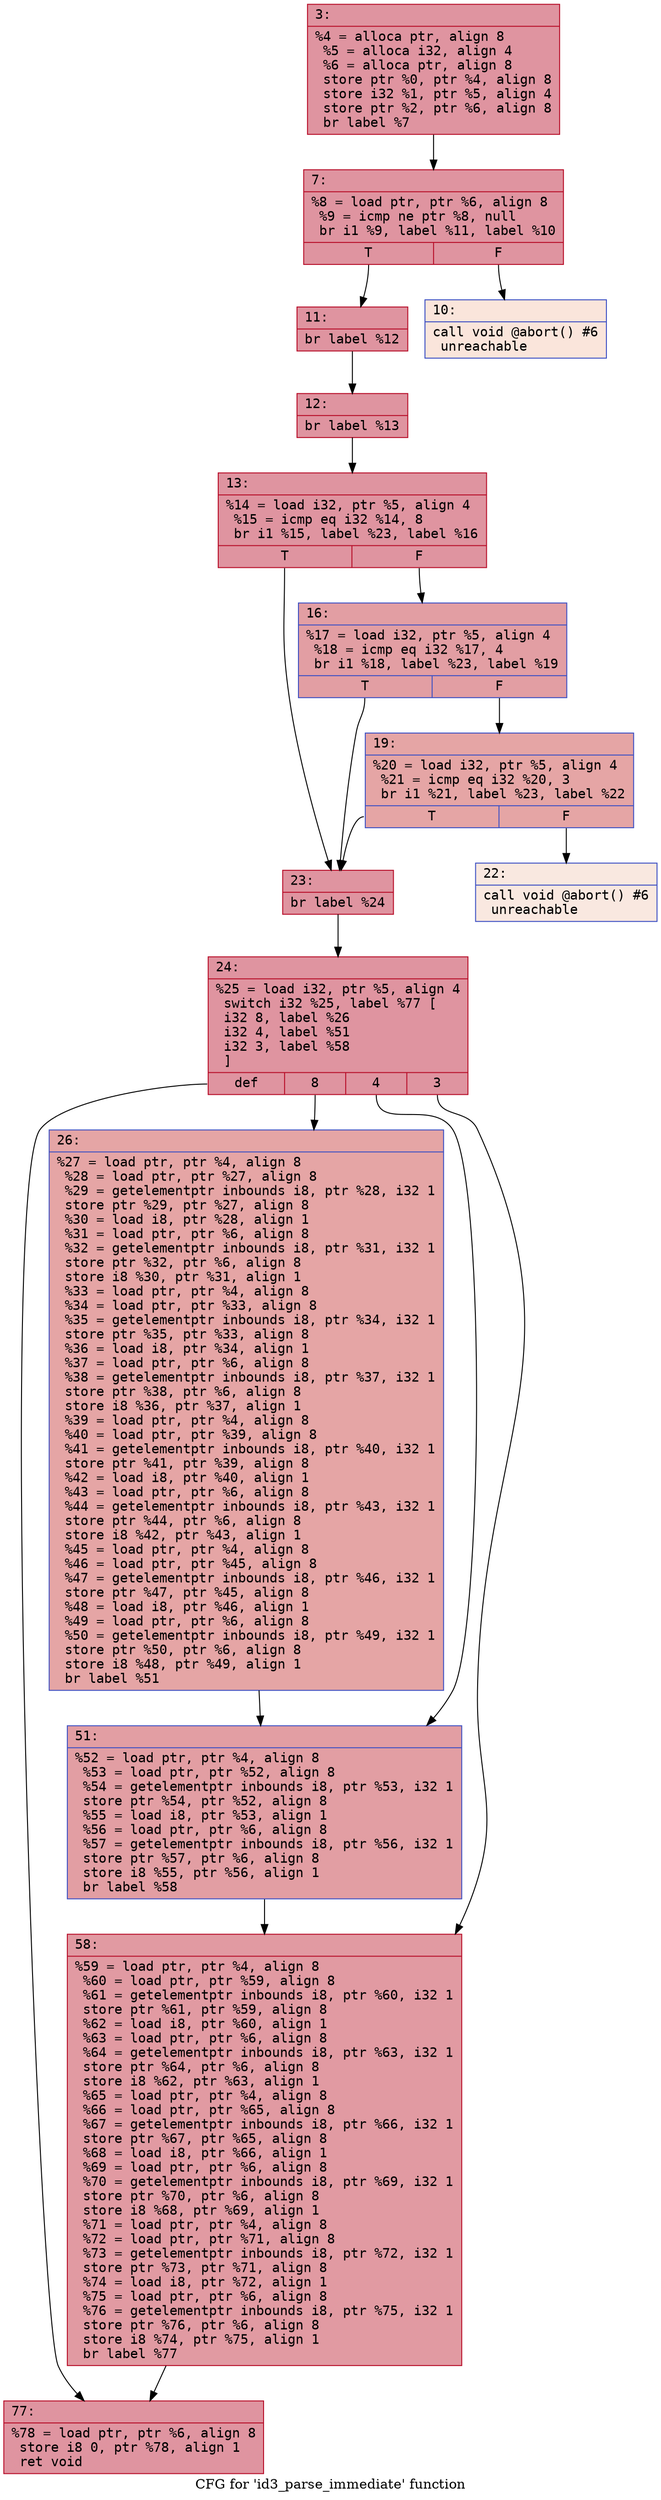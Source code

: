 digraph "CFG for 'id3_parse_immediate' function" {
	label="CFG for 'id3_parse_immediate' function";

	Node0x60000192e8f0 [shape=record,color="#b70d28ff", style=filled, fillcolor="#b70d2870" fontname="Courier",label="{3:\l|  %4 = alloca ptr, align 8\l  %5 = alloca i32, align 4\l  %6 = alloca ptr, align 8\l  store ptr %0, ptr %4, align 8\l  store i32 %1, ptr %5, align 4\l  store ptr %2, ptr %6, align 8\l  br label %7\l}"];
	Node0x60000192e8f0 -> Node0x60000192ec60[tooltip="3 -> 7\nProbability 100.00%" ];
	Node0x60000192ec60 [shape=record,color="#b70d28ff", style=filled, fillcolor="#b70d2870" fontname="Courier",label="{7:\l|  %8 = load ptr, ptr %6, align 8\l  %9 = icmp ne ptr %8, null\l  br i1 %9, label %11, label %10\l|{<s0>T|<s1>F}}"];
	Node0x60000192ec60:s0 -> Node0x60000192ed00[tooltip="7 -> 11\nProbability 100.00%" ];
	Node0x60000192ec60:s1 -> Node0x60000192ecb0[tooltip="7 -> 10\nProbability 0.00%" ];
	Node0x60000192ecb0 [shape=record,color="#3d50c3ff", style=filled, fillcolor="#f4c5ad70" fontname="Courier",label="{10:\l|  call void @abort() #6\l  unreachable\l}"];
	Node0x60000192ed00 [shape=record,color="#b70d28ff", style=filled, fillcolor="#b70d2870" fontname="Courier",label="{11:\l|  br label %12\l}"];
	Node0x60000192ed00 -> Node0x60000192ed50[tooltip="11 -> 12\nProbability 100.00%" ];
	Node0x60000192ed50 [shape=record,color="#b70d28ff", style=filled, fillcolor="#b70d2870" fontname="Courier",label="{12:\l|  br label %13\l}"];
	Node0x60000192ed50 -> Node0x60000192eda0[tooltip="12 -> 13\nProbability 100.00%" ];
	Node0x60000192eda0 [shape=record,color="#b70d28ff", style=filled, fillcolor="#b70d2870" fontname="Courier",label="{13:\l|  %14 = load i32, ptr %5, align 4\l  %15 = icmp eq i32 %14, 8\l  br i1 %15, label %23, label %16\l|{<s0>T|<s1>F}}"];
	Node0x60000192eda0:s0 -> Node0x60000192eee0[tooltip="13 -> 23\nProbability 50.00%" ];
	Node0x60000192eda0:s1 -> Node0x60000192edf0[tooltip="13 -> 16\nProbability 50.00%" ];
	Node0x60000192edf0 [shape=record,color="#3d50c3ff", style=filled, fillcolor="#be242e70" fontname="Courier",label="{16:\l|  %17 = load i32, ptr %5, align 4\l  %18 = icmp eq i32 %17, 4\l  br i1 %18, label %23, label %19\l|{<s0>T|<s1>F}}"];
	Node0x60000192edf0:s0 -> Node0x60000192eee0[tooltip="16 -> 23\nProbability 50.00%" ];
	Node0x60000192edf0:s1 -> Node0x60000192ee40[tooltip="16 -> 19\nProbability 50.00%" ];
	Node0x60000192ee40 [shape=record,color="#3d50c3ff", style=filled, fillcolor="#c5333470" fontname="Courier",label="{19:\l|  %20 = load i32, ptr %5, align 4\l  %21 = icmp eq i32 %20, 3\l  br i1 %21, label %23, label %22\l|{<s0>T|<s1>F}}"];
	Node0x60000192ee40:s0 -> Node0x60000192eee0[tooltip="19 -> 23\nProbability 100.00%" ];
	Node0x60000192ee40:s1 -> Node0x60000192ee90[tooltip="19 -> 22\nProbability 0.00%" ];
	Node0x60000192ee90 [shape=record,color="#3d50c3ff", style=filled, fillcolor="#f1ccb870" fontname="Courier",label="{22:\l|  call void @abort() #6\l  unreachable\l}"];
	Node0x60000192eee0 [shape=record,color="#b70d28ff", style=filled, fillcolor="#b70d2870" fontname="Courier",label="{23:\l|  br label %24\l}"];
	Node0x60000192eee0 -> Node0x60000192ef30[tooltip="23 -> 24\nProbability 100.00%" ];
	Node0x60000192ef30 [shape=record,color="#b70d28ff", style=filled, fillcolor="#b70d2870" fontname="Courier",label="{24:\l|  %25 = load i32, ptr %5, align 4\l  switch i32 %25, label %77 [\l    i32 8, label %26\l    i32 4, label %51\l    i32 3, label %58\l  ]\l|{<s0>def|<s1>8|<s2>4|<s3>3}}"];
	Node0x60000192ef30:s0 -> Node0x60000192f070[tooltip="24 -> 77\nProbability 25.00%" ];
	Node0x60000192ef30:s1 -> Node0x60000192ef80[tooltip="24 -> 26\nProbability 25.00%" ];
	Node0x60000192ef30:s2 -> Node0x60000192efd0[tooltip="24 -> 51\nProbability 25.00%" ];
	Node0x60000192ef30:s3 -> Node0x60000192f020[tooltip="24 -> 58\nProbability 25.00%" ];
	Node0x60000192ef80 [shape=record,color="#3d50c3ff", style=filled, fillcolor="#c5333470" fontname="Courier",label="{26:\l|  %27 = load ptr, ptr %4, align 8\l  %28 = load ptr, ptr %27, align 8\l  %29 = getelementptr inbounds i8, ptr %28, i32 1\l  store ptr %29, ptr %27, align 8\l  %30 = load i8, ptr %28, align 1\l  %31 = load ptr, ptr %6, align 8\l  %32 = getelementptr inbounds i8, ptr %31, i32 1\l  store ptr %32, ptr %6, align 8\l  store i8 %30, ptr %31, align 1\l  %33 = load ptr, ptr %4, align 8\l  %34 = load ptr, ptr %33, align 8\l  %35 = getelementptr inbounds i8, ptr %34, i32 1\l  store ptr %35, ptr %33, align 8\l  %36 = load i8, ptr %34, align 1\l  %37 = load ptr, ptr %6, align 8\l  %38 = getelementptr inbounds i8, ptr %37, i32 1\l  store ptr %38, ptr %6, align 8\l  store i8 %36, ptr %37, align 1\l  %39 = load ptr, ptr %4, align 8\l  %40 = load ptr, ptr %39, align 8\l  %41 = getelementptr inbounds i8, ptr %40, i32 1\l  store ptr %41, ptr %39, align 8\l  %42 = load i8, ptr %40, align 1\l  %43 = load ptr, ptr %6, align 8\l  %44 = getelementptr inbounds i8, ptr %43, i32 1\l  store ptr %44, ptr %6, align 8\l  store i8 %42, ptr %43, align 1\l  %45 = load ptr, ptr %4, align 8\l  %46 = load ptr, ptr %45, align 8\l  %47 = getelementptr inbounds i8, ptr %46, i32 1\l  store ptr %47, ptr %45, align 8\l  %48 = load i8, ptr %46, align 1\l  %49 = load ptr, ptr %6, align 8\l  %50 = getelementptr inbounds i8, ptr %49, i32 1\l  store ptr %50, ptr %6, align 8\l  store i8 %48, ptr %49, align 1\l  br label %51\l}"];
	Node0x60000192ef80 -> Node0x60000192efd0[tooltip="26 -> 51\nProbability 100.00%" ];
	Node0x60000192efd0 [shape=record,color="#3d50c3ff", style=filled, fillcolor="#be242e70" fontname="Courier",label="{51:\l|  %52 = load ptr, ptr %4, align 8\l  %53 = load ptr, ptr %52, align 8\l  %54 = getelementptr inbounds i8, ptr %53, i32 1\l  store ptr %54, ptr %52, align 8\l  %55 = load i8, ptr %53, align 1\l  %56 = load ptr, ptr %6, align 8\l  %57 = getelementptr inbounds i8, ptr %56, i32 1\l  store ptr %57, ptr %6, align 8\l  store i8 %55, ptr %56, align 1\l  br label %58\l}"];
	Node0x60000192efd0 -> Node0x60000192f020[tooltip="51 -> 58\nProbability 100.00%" ];
	Node0x60000192f020 [shape=record,color="#b70d28ff", style=filled, fillcolor="#bb1b2c70" fontname="Courier",label="{58:\l|  %59 = load ptr, ptr %4, align 8\l  %60 = load ptr, ptr %59, align 8\l  %61 = getelementptr inbounds i8, ptr %60, i32 1\l  store ptr %61, ptr %59, align 8\l  %62 = load i8, ptr %60, align 1\l  %63 = load ptr, ptr %6, align 8\l  %64 = getelementptr inbounds i8, ptr %63, i32 1\l  store ptr %64, ptr %6, align 8\l  store i8 %62, ptr %63, align 1\l  %65 = load ptr, ptr %4, align 8\l  %66 = load ptr, ptr %65, align 8\l  %67 = getelementptr inbounds i8, ptr %66, i32 1\l  store ptr %67, ptr %65, align 8\l  %68 = load i8, ptr %66, align 1\l  %69 = load ptr, ptr %6, align 8\l  %70 = getelementptr inbounds i8, ptr %69, i32 1\l  store ptr %70, ptr %6, align 8\l  store i8 %68, ptr %69, align 1\l  %71 = load ptr, ptr %4, align 8\l  %72 = load ptr, ptr %71, align 8\l  %73 = getelementptr inbounds i8, ptr %72, i32 1\l  store ptr %73, ptr %71, align 8\l  %74 = load i8, ptr %72, align 1\l  %75 = load ptr, ptr %6, align 8\l  %76 = getelementptr inbounds i8, ptr %75, i32 1\l  store ptr %76, ptr %6, align 8\l  store i8 %74, ptr %75, align 1\l  br label %77\l}"];
	Node0x60000192f020 -> Node0x60000192f070[tooltip="58 -> 77\nProbability 100.00%" ];
	Node0x60000192f070 [shape=record,color="#b70d28ff", style=filled, fillcolor="#b70d2870" fontname="Courier",label="{77:\l|  %78 = load ptr, ptr %6, align 8\l  store i8 0, ptr %78, align 1\l  ret void\l}"];
}
